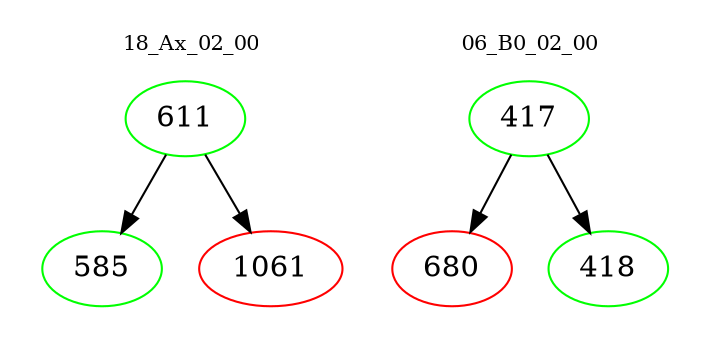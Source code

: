 digraph{
subgraph cluster_0 {
color = white
label = "18_Ax_02_00";
fontsize=10;
T0_611 [label="611", color="green"]
T0_611 -> T0_585 [color="black"]
T0_585 [label="585", color="green"]
T0_611 -> T0_1061 [color="black"]
T0_1061 [label="1061", color="red"]
}
subgraph cluster_1 {
color = white
label = "06_B0_02_00";
fontsize=10;
T1_417 [label="417", color="green"]
T1_417 -> T1_680 [color="black"]
T1_680 [label="680", color="red"]
T1_417 -> T1_418 [color="black"]
T1_418 [label="418", color="green"]
}
}
